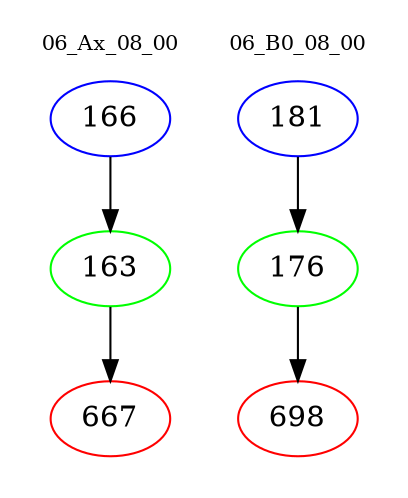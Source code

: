 digraph{
subgraph cluster_0 {
color = white
label = "06_Ax_08_00";
fontsize=10;
T0_166 [label="166", color="blue"]
T0_166 -> T0_163 [color="black"]
T0_163 [label="163", color="green"]
T0_163 -> T0_667 [color="black"]
T0_667 [label="667", color="red"]
}
subgraph cluster_1 {
color = white
label = "06_B0_08_00";
fontsize=10;
T1_181 [label="181", color="blue"]
T1_181 -> T1_176 [color="black"]
T1_176 [label="176", color="green"]
T1_176 -> T1_698 [color="black"]
T1_698 [label="698", color="red"]
}
}
